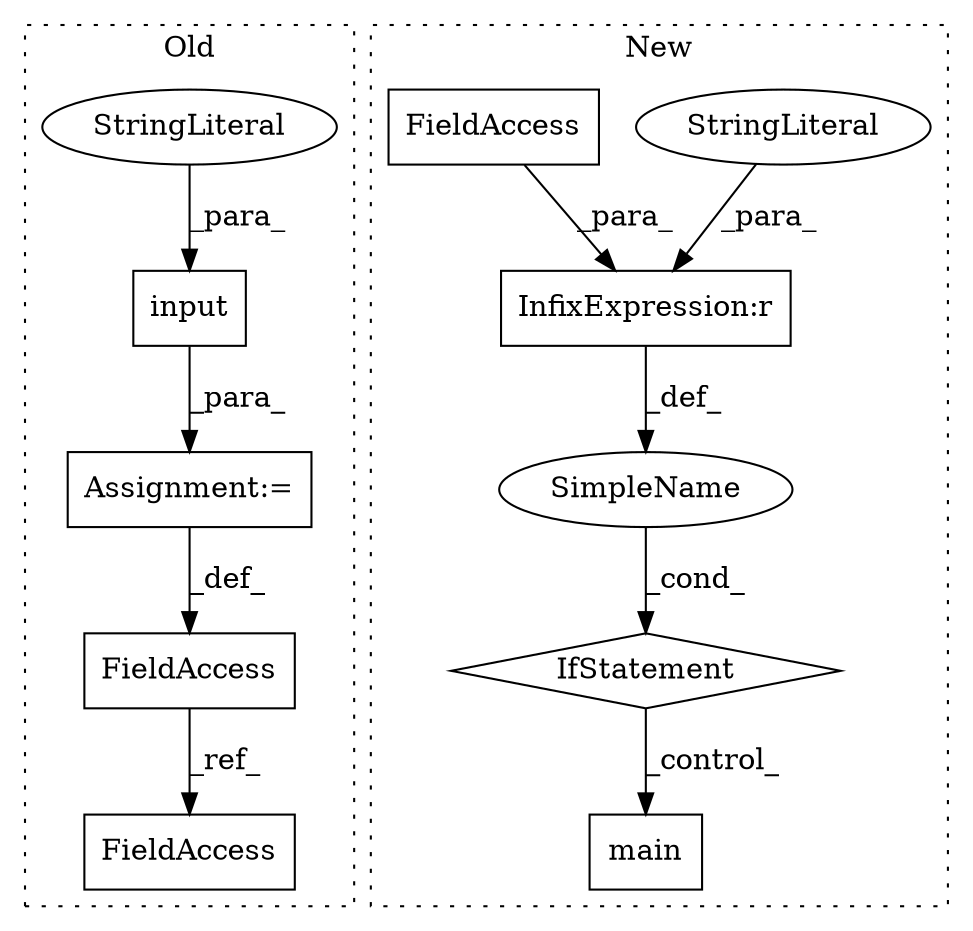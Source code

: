 digraph G {
subgraph cluster0 {
1 [label="input" a="32" s="741,759" l="6,1" shape="box"];
3 [label="Assignment:=" a="7" s="767" l="1" shape="box"];
4 [label="FieldAccess" a="22" s="818" l="1" shape="box"];
5 [label="FieldAccess" a="22" s="845" l="1" shape="box"];
6 [label="StringLiteral" a="45" s="747" l="12" shape="ellipse"];
label = "Old";
style="dotted";
}
subgraph cluster1 {
2 [label="main" a="32" s="1177" l="6" shape="box"];
7 [label="InfixExpression:r" a="27" s="1153" l="4" shape="box"];
8 [label="StringLiteral" a="45" s="1157" l="10" shape="ellipse"];
9 [label="FieldAccess" a="22" s="1145" l="8" shape="box"];
10 [label="SimpleName" a="42" s="" l="" shape="ellipse"];
11 [label="IfStatement" a="25" s="1141,1167" l="4,2" shape="diamond"];
label = "New";
style="dotted";
}
1 -> 3 [label="_para_"];
3 -> 4 [label="_def_"];
4 -> 5 [label="_ref_"];
6 -> 1 [label="_para_"];
7 -> 10 [label="_def_"];
8 -> 7 [label="_para_"];
9 -> 7 [label="_para_"];
10 -> 11 [label="_cond_"];
11 -> 2 [label="_control_"];
}